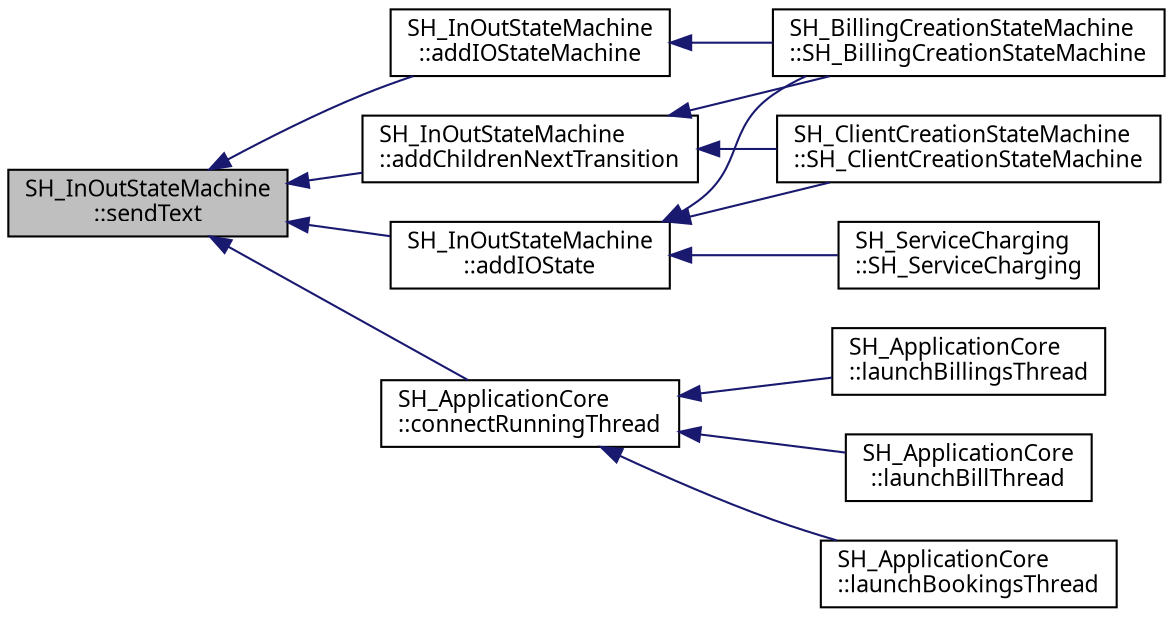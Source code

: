 digraph "SH_InOutStateMachine::sendText"
{
 // INTERACTIVE_SVG=YES
  bgcolor="transparent";
  edge [fontname="Verdana",fontsize="11",labelfontname="Verdana",labelfontsize="11"];
  node [fontname="Verdana",fontsize="11",shape=record];
  rankdir="LR";
  Node1 [label="SH_InOutStateMachine\l::sendText",height=0.2,width=0.4,color="black", fillcolor="grey75", style="filled" fontcolor="black"];
  Node1 -> Node2 [dir="back",color="midnightblue",fontsize="11",style="solid",fontname="Verdana"];
  Node2 [label="SH_InOutStateMachine\l::addChildrenNextTransition",height=0.2,width=0.4,color="black",URL="$classSH__InOutStateMachine.html#aa78420f8778d7777809aad77eb8473b4"];
  Node2 -> Node3 [dir="back",color="midnightblue",fontsize="11",style="solid",fontname="Verdana"];
  Node3 [label="SH_BillingCreationStateMachine\l::SH_BillingCreationStateMachine",height=0.2,width=0.4,color="black",URL="$classSH__BillingCreationStateMachine.html#ad62b77fa4aeafe200056ff3974562f83",tooltip="SH_BillingCreationStateMachine. "];
  Node2 -> Node4 [dir="back",color="midnightblue",fontsize="11",style="solid",fontname="Verdana"];
  Node4 [label="SH_ClientCreationStateMachine\l::SH_ClientCreationStateMachine",height=0.2,width=0.4,color="black",URL="$classSH__ClientCreationStateMachine.html#a0b406b0f404c0fd33bf35be8ce0cc811"];
  Node1 -> Node5 [dir="back",color="midnightblue",fontsize="11",style="solid",fontname="Verdana"];
  Node5 [label="SH_InOutStateMachine\l::addIOState",height=0.2,width=0.4,color="black",URL="$classSH__InOutStateMachine.html#a2528cffddbe6f98c32ebef41423c0118"];
  Node5 -> Node3 [dir="back",color="midnightblue",fontsize="11",style="solid",fontname="Verdana"];
  Node5 -> Node4 [dir="back",color="midnightblue",fontsize="11",style="solid",fontname="Verdana"];
  Node5 -> Node6 [dir="back",color="midnightblue",fontsize="11",style="solid",fontname="Verdana"];
  Node6 [label="SH_ServiceCharging\l::SH_ServiceCharging",height=0.2,width=0.4,color="black",URL="$classSH__ServiceCharging.html#afa5273d046049b1c2b020a6a19a8290b",tooltip="SH_ServiceCharging. "];
  Node1 -> Node7 [dir="back",color="midnightblue",fontsize="11",style="solid",fontname="Verdana"];
  Node7 [label="SH_InOutStateMachine\l::addIOStateMachine",height=0.2,width=0.4,color="black",URL="$classSH__InOutStateMachine.html#a6f65dff277508e650eb697628c857b19"];
  Node7 -> Node3 [dir="back",color="midnightblue",fontsize="11",style="solid",fontname="Verdana"];
  Node1 -> Node8 [dir="back",color="midnightblue",fontsize="11",style="solid",fontname="Verdana"];
  Node8 [label="SH_ApplicationCore\l::connectRunningThread",height=0.2,width=0.4,color="black",URL="$classSH__ApplicationCore.html#a264c6e0c0c2e25a36a2502d1d9bcb109"];
  Node8 -> Node9 [dir="back",color="midnightblue",fontsize="11",style="solid",fontname="Verdana"];
  Node9 [label="SH_ApplicationCore\l::launchBillingsThread",height=0.2,width=0.4,color="black",URL="$classSH__ApplicationCore.html#aa0777211696005ec89b2effe06190c3b"];
  Node8 -> Node10 [dir="back",color="midnightblue",fontsize="11",style="solid",fontname="Verdana"];
  Node10 [label="SH_ApplicationCore\l::launchBillThread",height=0.2,width=0.4,color="black",URL="$classSH__ApplicationCore.html#ab72fd6cdc47575d47157fc7bdffae8f2"];
  Node8 -> Node11 [dir="back",color="midnightblue",fontsize="11",style="solid",fontname="Verdana"];
  Node11 [label="SH_ApplicationCore\l::launchBookingsThread",height=0.2,width=0.4,color="black",URL="$classSH__ApplicationCore.html#af70c0875c93910b83acbcd49e56bf0fb"];
}
